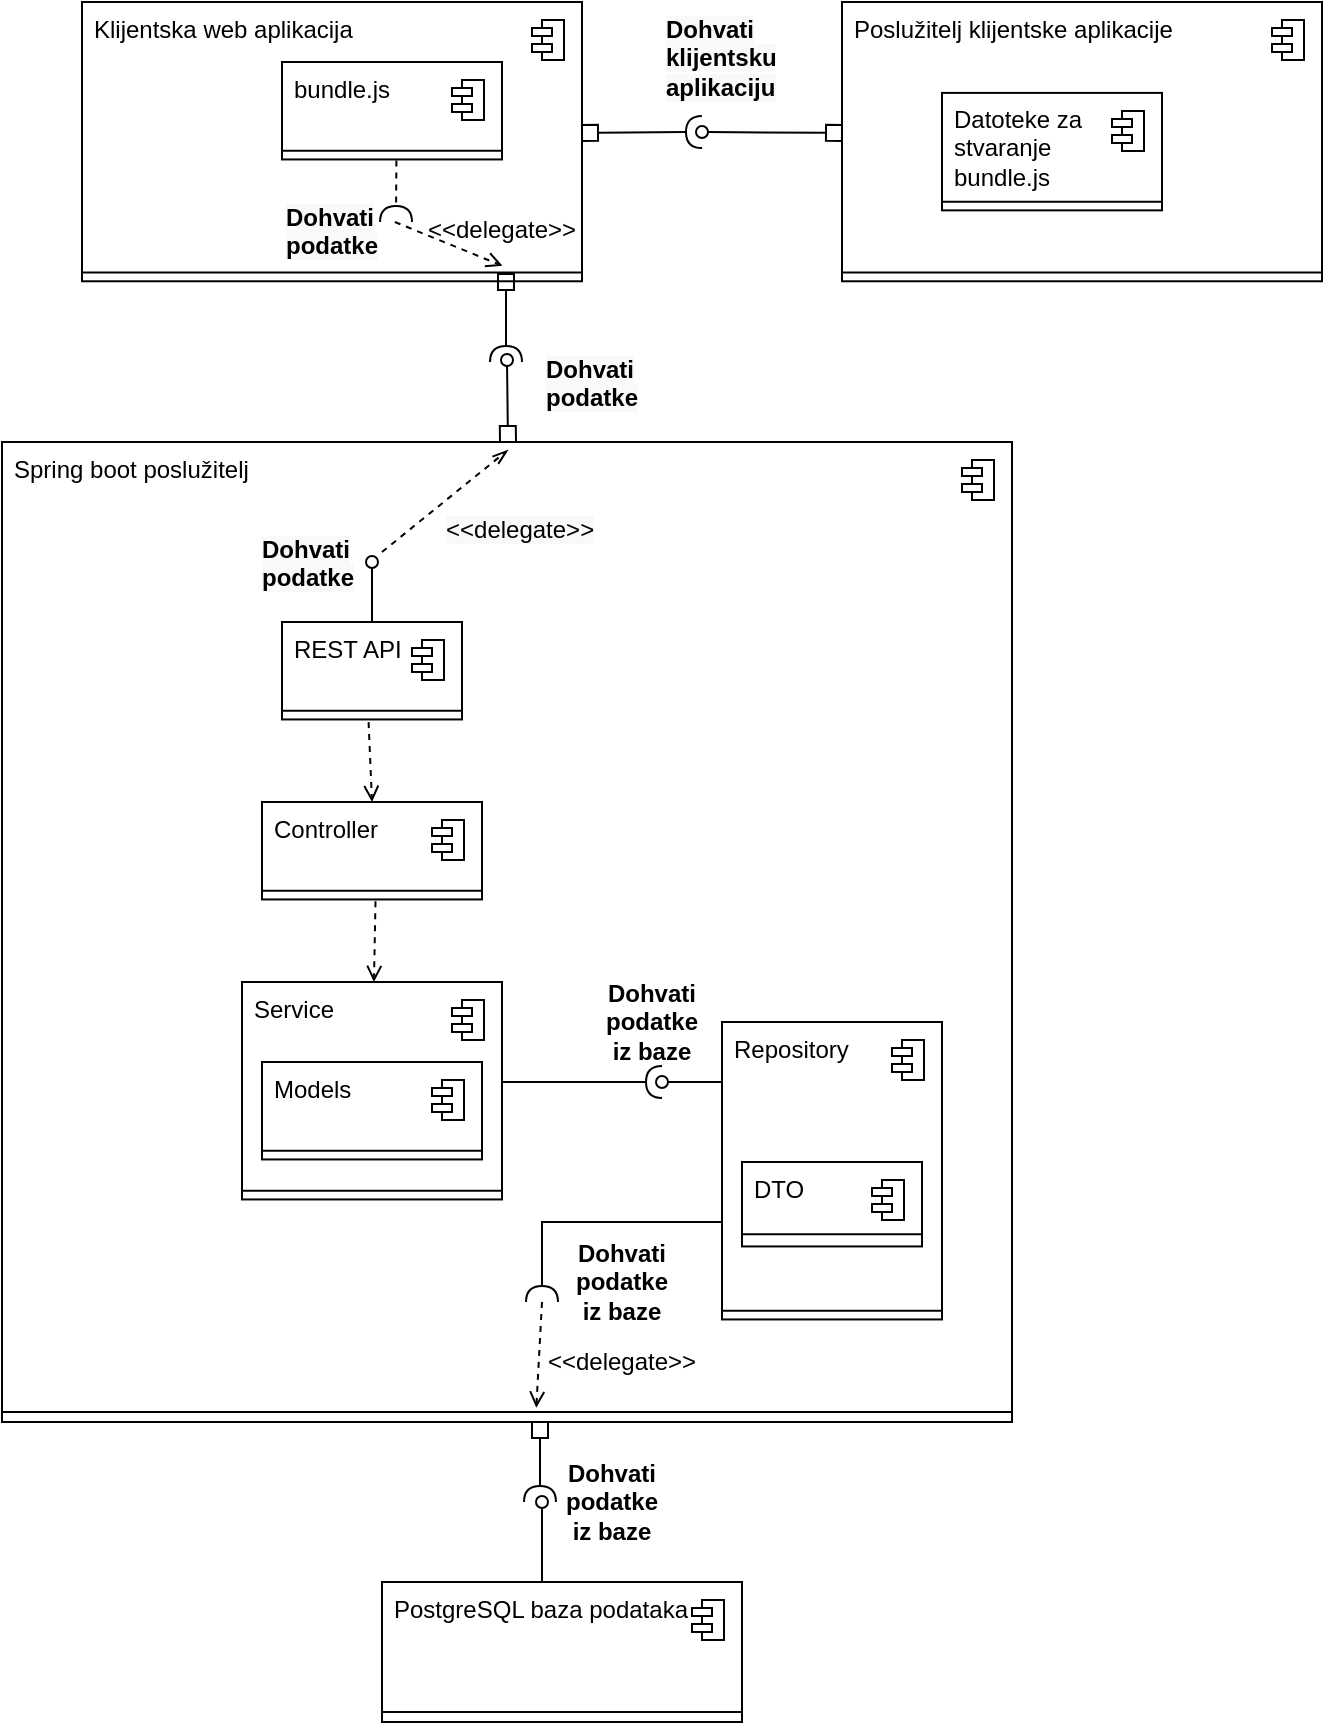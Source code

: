 <mxfile version="13.9.9" type="device"><diagram id="kgpKYQtTHZ0yAKxKKP6v" name="Page-1"><mxGraphModel dx="1278" dy="948" grid="1" gridSize="10" guides="1" tooltips="1" connect="1" arrows="1" fold="1" page="1" pageScale="1" pageWidth="850" pageHeight="1100" math="0" shadow="0"><root><mxCell id="0"/><mxCell id="1" parent="0"/><mxCell id="QJO7xavs6kgAVNa3usLO-1" value="" style="fontStyle=1;align=center;verticalAlign=top;childLayout=stackLayout;horizontal=1;horizontalStack=0;resizeParent=1;resizeParentMax=0;resizeLast=0;marginBottom=0;" parent="1" vertex="1"><mxGeometry x="160" y="270" width="505" height="490" as="geometry"/></mxCell><mxCell id="QJO7xavs6kgAVNa3usLO-2" value="Spring boot poslužitelj" style="html=1;align=left;spacingLeft=4;verticalAlign=top;strokeColor=none;fillColor=none;" parent="QJO7xavs6kgAVNa3usLO-1" vertex="1"><mxGeometry width="505" height="480" as="geometry"/></mxCell><mxCell id="QJO7xavs6kgAVNa3usLO-3" value="" style="shape=module;jettyWidth=10;jettyHeight=4;" parent="QJO7xavs6kgAVNa3usLO-2" vertex="1"><mxGeometry x="1" width="16" height="20" relative="1" as="geometry"><mxPoint x="-25" y="9" as="offset"/></mxGeometry></mxCell><mxCell id="QJO7xavs6kgAVNa3usLO-59" value="&amp;lt;&amp;lt;delegate&amp;gt;&amp;gt;" style="text;html=1;strokeColor=none;fillColor=none;align=center;verticalAlign=middle;whiteSpace=wrap;rounded=0;" parent="QJO7xavs6kgAVNa3usLO-2" vertex="1"><mxGeometry x="290" y="450" width="40" height="20" as="geometry"/></mxCell><mxCell id="QJO7xavs6kgAVNa3usLO-60" value="&lt;b&gt;Dohvati podatke&lt;br&gt;iz baze&lt;br&gt;&lt;/b&gt;" style="text;html=1;strokeColor=none;fillColor=none;align=center;verticalAlign=middle;whiteSpace=wrap;rounded=0;" parent="QJO7xavs6kgAVNa3usLO-2" vertex="1"><mxGeometry x="275" y="410" width="70" height="20" as="geometry"/></mxCell><mxCell id="QJO7xavs6kgAVNa3usLO-50" value="" style="fontStyle=1;align=center;verticalAlign=top;childLayout=stackLayout;horizontal=1;horizontalStack=0;resizeParent=1;resizeParentMax=0;resizeLast=0;marginBottom=0;" parent="QJO7xavs6kgAVNa3usLO-2" vertex="1"><mxGeometry x="360" y="290" width="110" height="148.727" as="geometry"/></mxCell><mxCell id="QJO7xavs6kgAVNa3usLO-51" value="Repository" style="html=1;align=left;spacingLeft=4;verticalAlign=top;strokeColor=none;fillColor=none;" parent="QJO7xavs6kgAVNa3usLO-50" vertex="1"><mxGeometry width="110" height="140" as="geometry"/></mxCell><mxCell id="QJO7xavs6kgAVNa3usLO-52" value="" style="shape=module;jettyWidth=10;jettyHeight=4;" parent="QJO7xavs6kgAVNa3usLO-51" vertex="1"><mxGeometry x="1" width="16" height="20" relative="1" as="geometry"><mxPoint x="-25" y="9" as="offset"/></mxGeometry></mxCell><mxCell id="VKrb5buee2Tb2RM63EIX-29" value="" style="fontStyle=1;align=center;verticalAlign=top;childLayout=stackLayout;horizontal=1;horizontalStack=0;resizeParent=1;resizeParentMax=0;resizeLast=0;marginBottom=0;" vertex="1" parent="QJO7xavs6kgAVNa3usLO-51"><mxGeometry x="10" y="70" width="90" height="42.218" as="geometry"/></mxCell><mxCell id="VKrb5buee2Tb2RM63EIX-30" value="DTO" style="html=1;align=left;spacingLeft=4;verticalAlign=top;strokeColor=none;fillColor=none;" vertex="1" parent="VKrb5buee2Tb2RM63EIX-29"><mxGeometry width="90" height="30" as="geometry"/></mxCell><mxCell id="VKrb5buee2Tb2RM63EIX-31" value="" style="shape=module;jettyWidth=10;jettyHeight=4;" vertex="1" parent="VKrb5buee2Tb2RM63EIX-30"><mxGeometry x="1" width="16" height="20" relative="1" as="geometry"><mxPoint x="-25" y="9" as="offset"/></mxGeometry></mxCell><mxCell id="VKrb5buee2Tb2RM63EIX-32" value="" style="line;strokeWidth=1;fillColor=none;align=left;verticalAlign=middle;spacingTop=-1;spacingLeft=3;spacingRight=3;rotatable=0;labelPosition=right;points=[];portConstraint=eastwest;" vertex="1" parent="VKrb5buee2Tb2RM63EIX-29"><mxGeometry y="30" width="90" height="12.218" as="geometry"/></mxCell><mxCell id="QJO7xavs6kgAVNa3usLO-53" value="" style="line;strokeWidth=1;fillColor=none;align=left;verticalAlign=middle;spacingTop=-1;spacingLeft=3;spacingRight=3;rotatable=0;labelPosition=right;points=[];portConstraint=eastwest;" parent="QJO7xavs6kgAVNa3usLO-50" vertex="1"><mxGeometry y="140" width="110" height="8.727" as="geometry"/></mxCell><mxCell id="QJO7xavs6kgAVNa3usLO-64" style="edgeStyle=orthogonalEdgeStyle;rounded=0;orthogonalLoop=1;jettySize=auto;html=1;startArrow=none;startFill=0;endArrow=halfCircle;endFill=0;strokeWidth=1;" parent="QJO7xavs6kgAVNa3usLO-2" source="QJO7xavs6kgAVNa3usLO-47" edge="1"><mxGeometry relative="1" as="geometry"><mxPoint x="330" y="320" as="targetPoint"/><Array as="points"/></mxGeometry></mxCell><mxCell id="QJO7xavs6kgAVNa3usLO-66" value="Dohvati podatke&lt;br&gt;iz baze" style="text;html=1;strokeColor=none;fillColor=none;align=center;verticalAlign=middle;whiteSpace=wrap;rounded=0;fontStyle=1" parent="QJO7xavs6kgAVNa3usLO-2" vertex="1"><mxGeometry x="290" y="280" width="70" height="20" as="geometry"/></mxCell><mxCell id="QJO7xavs6kgAVNa3usLO-67" style="rounded=0;orthogonalLoop=1;jettySize=auto;html=1;startArrow=none;startFill=0;endArrow=oval;endFill=0;strokeWidth=1;" parent="QJO7xavs6kgAVNa3usLO-2" source="QJO7xavs6kgAVNa3usLO-29" edge="1"><mxGeometry relative="1" as="geometry"><mxPoint x="185" y="60" as="targetPoint"/></mxGeometry></mxCell><mxCell id="QJO7xavs6kgAVNa3usLO-69" value="" style="endArrow=openThin;dashed=1;html=1;strokeWidth=1;endFill=0;" parent="QJO7xavs6kgAVNa3usLO-2" edge="1"><mxGeometry width="50" height="50" relative="1" as="geometry"><mxPoint x="190" y="55" as="sourcePoint"/><mxPoint x="253" y="4" as="targetPoint"/></mxGeometry></mxCell><mxCell id="QJO7xavs6kgAVNa3usLO-70" value="&lt;span style=&quot;color: rgb(0, 0, 0); font-family: helvetica; font-size: 12px; font-style: normal; font-weight: 400; letter-spacing: normal; text-align: center; text-indent: 0px; text-transform: none; word-spacing: 0px; background-color: rgb(248, 249, 250); display: inline; float: none;&quot;&gt;&amp;lt;&amp;lt;delegate&amp;gt;&amp;gt;&lt;/span&gt;" style="text;whiteSpace=wrap;html=1;" parent="QJO7xavs6kgAVNa3usLO-2" vertex="1"><mxGeometry x="220" y="30" width="100" height="30" as="geometry"/></mxCell><mxCell id="QJO7xavs6kgAVNa3usLO-72" style="edgeStyle=none;rounded=0;orthogonalLoop=1;jettySize=auto;html=1;entryX=0.5;entryY=0;entryDx=0;entryDy=0;startArrow=none;startFill=0;endArrow=open;endFill=0;strokeWidth=1;dashed=1;exitX=0.481;exitY=1.027;exitDx=0;exitDy=0;exitPerimeter=0;" parent="QJO7xavs6kgAVNa3usLO-2" source="QJO7xavs6kgAVNa3usLO-28" target="QJO7xavs6kgAVNa3usLO-43" edge="1"><mxGeometry relative="1" as="geometry"/></mxCell><mxCell id="QJO7xavs6kgAVNa3usLO-28" value="" style="fontStyle=1;align=center;verticalAlign=top;childLayout=stackLayout;horizontal=1;horizontalStack=0;resizeParent=1;resizeParentMax=0;resizeLast=0;marginBottom=0;" parent="QJO7xavs6kgAVNa3usLO-2" vertex="1"><mxGeometry x="140" y="90" width="90" height="48.727" as="geometry"/></mxCell><mxCell id="QJO7xavs6kgAVNa3usLO-29" value="REST API" style="html=1;align=left;spacingLeft=4;verticalAlign=top;strokeColor=none;fillColor=none;" parent="QJO7xavs6kgAVNa3usLO-28" vertex="1"><mxGeometry width="90" height="40" as="geometry"/></mxCell><mxCell id="QJO7xavs6kgAVNa3usLO-30" value="" style="shape=module;jettyWidth=10;jettyHeight=4;" parent="QJO7xavs6kgAVNa3usLO-29" vertex="1"><mxGeometry x="1" width="16" height="20" relative="1" as="geometry"><mxPoint x="-25" y="9" as="offset"/></mxGeometry></mxCell><mxCell id="QJO7xavs6kgAVNa3usLO-35" value="" style="line;strokeWidth=1;fillColor=none;align=left;verticalAlign=middle;spacingTop=-1;spacingLeft=3;spacingRight=3;rotatable=0;labelPosition=right;points=[];portConstraint=eastwest;" parent="QJO7xavs6kgAVNa3usLO-28" vertex="1"><mxGeometry y="40" width="90" height="8.727" as="geometry"/></mxCell><mxCell id="QJO7xavs6kgAVNa3usLO-75" value="&lt;span style=&quot;color: rgb(0, 0, 0); font-family: helvetica; font-size: 12px; font-style: normal; font-weight: 700; letter-spacing: normal; text-align: center; text-indent: 0px; text-transform: none; word-spacing: 0px; background-color: rgb(248, 249, 250); display: inline; float: none;&quot;&gt;Dohvati podatke&lt;/span&gt;" style="text;whiteSpace=wrap;html=1;" parent="QJO7xavs6kgAVNa3usLO-2" vertex="1"><mxGeometry x="128" y="40" width="50" height="30" as="geometry"/></mxCell><mxCell id="QJO7xavs6kgAVNa3usLO-77" style="edgeStyle=none;rounded=0;orthogonalLoop=1;jettySize=auto;html=1;dashed=1;startArrow=none;startFill=0;endArrow=open;endFill=0;strokeWidth=1;exitX=0.517;exitY=0.419;exitDx=0;exitDy=0;exitPerimeter=0;" parent="QJO7xavs6kgAVNa3usLO-2" source="QJO7xavs6kgAVNa3usLO-45" target="QJO7xavs6kgAVNa3usLO-47" edge="1"><mxGeometry relative="1" as="geometry"/></mxCell><mxCell id="QJO7xavs6kgAVNa3usLO-42" value="" style="fontStyle=1;align=center;verticalAlign=top;childLayout=stackLayout;horizontal=1;horizontalStack=0;resizeParent=1;resizeParentMax=0;resizeLast=0;marginBottom=0;" parent="QJO7xavs6kgAVNa3usLO-2" vertex="1"><mxGeometry x="130" y="180" width="110" height="48.727" as="geometry"/></mxCell><mxCell id="QJO7xavs6kgAVNa3usLO-43" value="Controller" style="html=1;align=left;spacingLeft=4;verticalAlign=top;strokeColor=none;fillColor=none;" parent="QJO7xavs6kgAVNa3usLO-42" vertex="1"><mxGeometry width="110" height="40" as="geometry"/></mxCell><mxCell id="QJO7xavs6kgAVNa3usLO-44" value="" style="shape=module;jettyWidth=10;jettyHeight=4;" parent="QJO7xavs6kgAVNa3usLO-43" vertex="1"><mxGeometry x="1" width="16" height="20" relative="1" as="geometry"><mxPoint x="-25" y="9" as="offset"/></mxGeometry></mxCell><mxCell id="QJO7xavs6kgAVNa3usLO-45" value="" style="line;strokeWidth=1;fillColor=none;align=left;verticalAlign=middle;spacingTop=-1;spacingLeft=3;spacingRight=3;rotatable=0;labelPosition=right;points=[];portConstraint=eastwest;" parent="QJO7xavs6kgAVNa3usLO-42" vertex="1"><mxGeometry y="40" width="110" height="8.727" as="geometry"/></mxCell><mxCell id="QJO7xavs6kgAVNa3usLO-46" value="" style="fontStyle=1;align=center;verticalAlign=top;childLayout=stackLayout;horizontal=1;horizontalStack=0;resizeParent=1;resizeParentMax=0;resizeLast=0;marginBottom=0;" parent="QJO7xavs6kgAVNa3usLO-2" vertex="1"><mxGeometry x="120" y="270" width="130" height="108.727" as="geometry"/></mxCell><mxCell id="QJO7xavs6kgAVNa3usLO-47" value="Service" style="html=1;align=left;spacingLeft=4;verticalAlign=top;strokeColor=none;fillColor=none;" parent="QJO7xavs6kgAVNa3usLO-46" vertex="1"><mxGeometry width="130" height="100" as="geometry"/></mxCell><mxCell id="QJO7xavs6kgAVNa3usLO-48" value="" style="shape=module;jettyWidth=10;jettyHeight=4;" parent="QJO7xavs6kgAVNa3usLO-47" vertex="1"><mxGeometry x="1" width="16" height="20" relative="1" as="geometry"><mxPoint x="-25" y="9" as="offset"/></mxGeometry></mxCell><mxCell id="VKrb5buee2Tb2RM63EIX-25" value="" style="fontStyle=1;align=center;verticalAlign=top;childLayout=stackLayout;horizontal=1;horizontalStack=0;resizeParent=1;resizeParentMax=0;resizeLast=0;marginBottom=0;" vertex="1" parent="QJO7xavs6kgAVNa3usLO-47"><mxGeometry x="10" y="40" width="110" height="48.727" as="geometry"/></mxCell><mxCell id="VKrb5buee2Tb2RM63EIX-26" value="Models" style="html=1;align=left;spacingLeft=4;verticalAlign=top;strokeColor=none;fillColor=none;" vertex="1" parent="VKrb5buee2Tb2RM63EIX-25"><mxGeometry width="110" height="40" as="geometry"/></mxCell><mxCell id="VKrb5buee2Tb2RM63EIX-27" value="" style="shape=module;jettyWidth=10;jettyHeight=4;" vertex="1" parent="VKrb5buee2Tb2RM63EIX-26"><mxGeometry x="1" width="16" height="20" relative="1" as="geometry"><mxPoint x="-25" y="9" as="offset"/></mxGeometry></mxCell><mxCell id="VKrb5buee2Tb2RM63EIX-28" value="" style="line;strokeWidth=1;fillColor=none;align=left;verticalAlign=middle;spacingTop=-1;spacingLeft=3;spacingRight=3;rotatable=0;labelPosition=right;points=[];portConstraint=eastwest;" vertex="1" parent="VKrb5buee2Tb2RM63EIX-25"><mxGeometry y="40" width="110" height="8.727" as="geometry"/></mxCell><mxCell id="QJO7xavs6kgAVNa3usLO-49" value="" style="line;strokeWidth=1;fillColor=none;align=left;verticalAlign=middle;spacingTop=-1;spacingLeft=3;spacingRight=3;rotatable=0;labelPosition=right;points=[];portConstraint=eastwest;" parent="QJO7xavs6kgAVNa3usLO-46" vertex="1"><mxGeometry y="100" width="130" height="8.727" as="geometry"/></mxCell><mxCell id="QJO7xavs6kgAVNa3usLO-4" value="" style="line;strokeWidth=1;fillColor=none;align=left;verticalAlign=middle;spacingTop=-1;spacingLeft=3;spacingRight=3;rotatable=0;labelPosition=right;points=[];portConstraint=eastwest;" parent="QJO7xavs6kgAVNa3usLO-1" vertex="1"><mxGeometry y="480" width="505" height="10" as="geometry"/></mxCell><mxCell id="QJO7xavs6kgAVNa3usLO-58" value="" style="endArrow=open;dashed=1;html=1;strokeWidth=1;entryX=0.529;entryY=1.006;entryDx=0;entryDy=0;entryPerimeter=0;endFill=0;" parent="QJO7xavs6kgAVNa3usLO-1" target="QJO7xavs6kgAVNa3usLO-2" edge="1"><mxGeometry width="50" height="50" relative="1" as="geometry"><mxPoint x="270" y="430" as="sourcePoint"/><mxPoint x="260" y="490" as="targetPoint"/></mxGeometry></mxCell><mxCell id="QJO7xavs6kgAVNa3usLO-16" value="" style="fontStyle=1;align=center;verticalAlign=top;childLayout=stackLayout;horizontal=1;horizontalStack=0;resizeParent=1;resizeParentMax=0;resizeLast=0;marginBottom=0;" parent="1" vertex="1"><mxGeometry x="350" y="840" width="180" height="70" as="geometry"/></mxCell><mxCell id="QJO7xavs6kgAVNa3usLO-17" value="PostgreSQL baza podataka" style="html=1;align=left;spacingLeft=4;verticalAlign=top;strokeColor=none;fillColor=none;" parent="QJO7xavs6kgAVNa3usLO-16" vertex="1"><mxGeometry width="180" height="60" as="geometry"/></mxCell><mxCell id="QJO7xavs6kgAVNa3usLO-18" value="" style="shape=module;jettyWidth=10;jettyHeight=4;" parent="QJO7xavs6kgAVNa3usLO-17" vertex="1"><mxGeometry x="1" width="16" height="20" relative="1" as="geometry"><mxPoint x="-25" y="9" as="offset"/></mxGeometry></mxCell><mxCell id="QJO7xavs6kgAVNa3usLO-19" value="" style="line;strokeWidth=1;fillColor=none;align=left;verticalAlign=middle;spacingTop=-1;spacingLeft=3;spacingRight=3;rotatable=0;labelPosition=right;points=[];portConstraint=eastwest;" parent="QJO7xavs6kgAVNa3usLO-16" vertex="1"><mxGeometry y="60" width="180" height="10" as="geometry"/></mxCell><mxCell id="QJO7xavs6kgAVNa3usLO-36" value="" style="fontStyle=1;align=center;verticalAlign=top;childLayout=stackLayout;horizontal=1;horizontalStack=0;resizeParent=1;resizeParentMax=0;resizeLast=0;marginBottom=0;" parent="1" vertex="1"><mxGeometry x="200" y="50" width="250" height="139.637" as="geometry"/></mxCell><mxCell id="QJO7xavs6kgAVNa3usLO-37" value="Klijentska web aplikacija" style="html=1;align=left;spacingLeft=4;verticalAlign=top;strokeColor=none;fillColor=none;" parent="QJO7xavs6kgAVNa3usLO-36" vertex="1"><mxGeometry width="250" height="130.91" as="geometry"/></mxCell><mxCell id="QJO7xavs6kgAVNa3usLO-38" value="" style="shape=module;jettyWidth=10;jettyHeight=4;" parent="QJO7xavs6kgAVNa3usLO-37" vertex="1"><mxGeometry x="1" width="16" height="20" relative="1" as="geometry"><mxPoint x="-25" y="9" as="offset"/></mxGeometry></mxCell><mxCell id="VKrb5buee2Tb2RM63EIX-16" style="rounded=0;orthogonalLoop=1;jettySize=auto;html=1;exitX=0.52;exitY=1.059;exitDx=0;exitDy=0;exitPerimeter=0;dashed=1;endArrow=halfCircle;endFill=0;" edge="1" parent="QJO7xavs6kgAVNa3usLO-37" source="VKrb5buee2Tb2RM63EIX-4"><mxGeometry relative="1" as="geometry"><mxPoint x="157" y="110" as="targetPoint"/></mxGeometry></mxCell><mxCell id="VKrb5buee2Tb2RM63EIX-17" value="" style="endArrow=open;dashed=1;html=1;strokeWidth=1;entryX=0.841;entryY=0.117;entryDx=0;entryDy=0;entryPerimeter=0;endFill=0;" edge="1" parent="QJO7xavs6kgAVNa3usLO-37" target="QJO7xavs6kgAVNa3usLO-39"><mxGeometry width="50" height="50" relative="1" as="geometry"><mxPoint x="156.43" y="110" as="sourcePoint"/><mxPoint x="153.575" y="162.88" as="targetPoint"/></mxGeometry></mxCell><mxCell id="VKrb5buee2Tb2RM63EIX-18" value="&amp;lt;&amp;lt;delegate&amp;gt;&amp;gt;" style="text;html=1;strokeColor=none;fillColor=none;align=center;verticalAlign=middle;whiteSpace=wrap;rounded=0;" vertex="1" parent="QJO7xavs6kgAVNa3usLO-37"><mxGeometry x="190" y="104.18" width="40" height="20" as="geometry"/></mxCell><mxCell id="VKrb5buee2Tb2RM63EIX-19" value="&lt;span style=&quot;color: rgb(0, 0, 0); font-family: helvetica; font-size: 12px; font-style: normal; font-weight: 700; letter-spacing: normal; text-align: center; text-indent: 0px; text-transform: none; word-spacing: 0px; background-color: rgb(248, 249, 250); display: inline; float: none;&quot;&gt;Dohvati podatke&lt;/span&gt;" style="text;whiteSpace=wrap;html=1;" vertex="1" parent="QJO7xavs6kgAVNa3usLO-37"><mxGeometry x="100" y="94.18" width="60" height="30" as="geometry"/></mxCell><mxCell id="VKrb5buee2Tb2RM63EIX-1" value="" style="fontStyle=1;align=center;verticalAlign=top;childLayout=stackLayout;horizontal=1;horizontalStack=0;resizeParent=1;resizeParentMax=0;resizeLast=0;marginBottom=0;" vertex="1" parent="QJO7xavs6kgAVNa3usLO-37"><mxGeometry x="100" y="30.0" width="110" height="48.727" as="geometry"/></mxCell><mxCell id="VKrb5buee2Tb2RM63EIX-2" value="bundle.js" style="html=1;align=left;spacingLeft=4;verticalAlign=top;strokeColor=none;fillColor=none;" vertex="1" parent="VKrb5buee2Tb2RM63EIX-1"><mxGeometry width="110" height="40" as="geometry"/></mxCell><mxCell id="VKrb5buee2Tb2RM63EIX-3" value="" style="shape=module;jettyWidth=10;jettyHeight=4;" vertex="1" parent="VKrb5buee2Tb2RM63EIX-2"><mxGeometry x="1" width="16" height="20" relative="1" as="geometry"><mxPoint x="-25" y="9" as="offset"/></mxGeometry></mxCell><mxCell id="VKrb5buee2Tb2RM63EIX-4" value="" style="line;strokeWidth=1;fillColor=none;align=left;verticalAlign=middle;spacingTop=-1;spacingLeft=3;spacingRight=3;rotatable=0;labelPosition=right;points=[];portConstraint=eastwest;" vertex="1" parent="VKrb5buee2Tb2RM63EIX-1"><mxGeometry y="40" width="110" height="8.727" as="geometry"/></mxCell><mxCell id="QJO7xavs6kgAVNa3usLO-39" value="" style="line;strokeWidth=1;fillColor=none;align=left;verticalAlign=middle;spacingTop=-1;spacingLeft=3;spacingRight=3;rotatable=0;labelPosition=right;points=[];portConstraint=eastwest;" parent="QJO7xavs6kgAVNa3usLO-36" vertex="1"><mxGeometry y="130.91" width="250" height="8.727" as="geometry"/></mxCell><mxCell id="QJO7xavs6kgAVNa3usLO-54" style="edgeStyle=orthogonalEdgeStyle;rounded=0;orthogonalLoop=1;jettySize=auto;html=1;endArrow=oval;endFill=0;strokeWidth=1;" parent="1" edge="1"><mxGeometry relative="1" as="geometry"><mxPoint x="430" y="800" as="targetPoint"/><mxPoint x="430" y="840" as="sourcePoint"/><Array as="points"><mxPoint x="430" y="840"/></Array></mxGeometry></mxCell><mxCell id="QJO7xavs6kgAVNa3usLO-55" style="edgeStyle=orthogonalEdgeStyle;rounded=0;orthogonalLoop=1;jettySize=auto;html=1;endArrow=halfCircle;endFill=0;strokeWidth=1;startArrow=box;startFill=0;" parent="1" edge="1"><mxGeometry relative="1" as="geometry"><mxPoint x="429" y="800" as="targetPoint"/><mxPoint x="429" y="760" as="sourcePoint"/><Array as="points"><mxPoint x="429" y="760"/><mxPoint x="429" y="760"/></Array></mxGeometry></mxCell><mxCell id="QJO7xavs6kgAVNa3usLO-56" style="edgeStyle=orthogonalEdgeStyle;rounded=0;orthogonalLoop=1;jettySize=auto;html=1;startArrow=none;startFill=0;endArrow=halfCircle;endFill=0;strokeWidth=1;" parent="1" source="QJO7xavs6kgAVNa3usLO-51" edge="1"><mxGeometry relative="1" as="geometry"><mxPoint x="430" y="700" as="targetPoint"/><Array as="points"><mxPoint x="430" y="660"/></Array></mxGeometry></mxCell><mxCell id="QJO7xavs6kgAVNa3usLO-62" value="&lt;b&gt;Dohvati podatke&lt;br&gt;iz baze&lt;br&gt;&lt;/b&gt;" style="text;html=1;strokeColor=none;fillColor=none;align=center;verticalAlign=middle;whiteSpace=wrap;rounded=0;" parent="1" vertex="1"><mxGeometry x="430" y="790" width="70" height="20" as="geometry"/></mxCell><mxCell id="QJO7xavs6kgAVNa3usLO-65" style="rounded=0;orthogonalLoop=1;jettySize=auto;html=1;startArrow=none;startFill=0;endArrow=oval;endFill=0;strokeWidth=1;" parent="1" edge="1"><mxGeometry relative="1" as="geometry"><mxPoint x="490" y="590" as="targetPoint"/><mxPoint x="520" y="590" as="sourcePoint"/></mxGeometry></mxCell><mxCell id="QJO7xavs6kgAVNa3usLO-71" style="edgeStyle=none;rounded=0;orthogonalLoop=1;jettySize=auto;html=1;startArrow=box;startFill=0;endArrow=halfCircle;endFill=0;strokeWidth=1;" parent="1" edge="1"><mxGeometry relative="1" as="geometry"><mxPoint x="412" y="230" as="targetPoint"/><mxPoint x="412" y="186" as="sourcePoint"/></mxGeometry></mxCell><mxCell id="QJO7xavs6kgAVNa3usLO-68" style="edgeStyle=none;orthogonalLoop=1;jettySize=auto;html=1;startArrow=box;startFill=0;endArrow=oval;endFill=0;strokeWidth=1;rounded=0;" parent="1" edge="1"><mxGeometry relative="1" as="geometry"><mxPoint x="412.5" y="229" as="targetPoint"/><mxPoint x="413" y="270" as="sourcePoint"/></mxGeometry></mxCell><mxCell id="QJO7xavs6kgAVNa3usLO-74" value="&lt;span style=&quot;color: rgb(0 , 0 , 0) ; font-family: &amp;#34;helvetica&amp;#34; ; font-size: 12px ; font-style: normal ; font-weight: 700 ; letter-spacing: normal ; text-align: center ; text-indent: 0px ; text-transform: none ; word-spacing: 0px ; background-color: rgb(248 , 249 , 250) ; display: inline ; float: none&quot;&gt;Dohvati klijentsku aplikaciju&lt;br&gt;&lt;/span&gt;" style="text;whiteSpace=wrap;html=1;" parent="1" vertex="1"><mxGeometry x="490" y="50" width="60" height="30" as="geometry"/></mxCell><mxCell id="VKrb5buee2Tb2RM63EIX-5" value="" style="fontStyle=1;align=center;verticalAlign=top;childLayout=stackLayout;horizontal=1;horizontalStack=0;resizeParent=1;resizeParentMax=0;resizeLast=0;marginBottom=0;" vertex="1" parent="1"><mxGeometry x="580" y="50" width="240" height="139.637" as="geometry"/></mxCell><mxCell id="VKrb5buee2Tb2RM63EIX-6" value="Poslužitelj klijentske aplikacije" style="html=1;align=left;spacingLeft=4;verticalAlign=top;strokeColor=none;fillColor=none;" vertex="1" parent="VKrb5buee2Tb2RM63EIX-5"><mxGeometry width="240" height="130.91" as="geometry"/></mxCell><mxCell id="VKrb5buee2Tb2RM63EIX-7" value="" style="shape=module;jettyWidth=10;jettyHeight=4;" vertex="1" parent="VKrb5buee2Tb2RM63EIX-6"><mxGeometry x="1" width="16" height="20" relative="1" as="geometry"><mxPoint x="-25" y="9" as="offset"/></mxGeometry></mxCell><mxCell id="VKrb5buee2Tb2RM63EIX-21" value="" style="fontStyle=1;align=center;verticalAlign=top;childLayout=stackLayout;horizontal=1;horizontalStack=0;resizeParent=1;resizeParentMax=0;resizeLast=0;marginBottom=0;" vertex="1" parent="VKrb5buee2Tb2RM63EIX-6"><mxGeometry x="50" y="45.45" width="110" height="58.727" as="geometry"/></mxCell><mxCell id="VKrb5buee2Tb2RM63EIX-22" value="Datoteke za &lt;br&gt;stvaranje &lt;br&gt;bundle.js" style="html=1;align=left;spacingLeft=4;verticalAlign=top;strokeColor=none;fillColor=none;" vertex="1" parent="VKrb5buee2Tb2RM63EIX-21"><mxGeometry width="110" height="50" as="geometry"/></mxCell><mxCell id="VKrb5buee2Tb2RM63EIX-23" value="" style="shape=module;jettyWidth=10;jettyHeight=4;" vertex="1" parent="VKrb5buee2Tb2RM63EIX-22"><mxGeometry x="1" width="16" height="20" relative="1" as="geometry"><mxPoint x="-25" y="9" as="offset"/></mxGeometry></mxCell><mxCell id="VKrb5buee2Tb2RM63EIX-24" value="" style="line;strokeWidth=1;fillColor=none;align=left;verticalAlign=middle;spacingTop=-1;spacingLeft=3;spacingRight=3;rotatable=0;labelPosition=right;points=[];portConstraint=eastwest;" vertex="1" parent="VKrb5buee2Tb2RM63EIX-21"><mxGeometry y="50" width="110" height="8.727" as="geometry"/></mxCell><mxCell id="VKrb5buee2Tb2RM63EIX-12" value="" style="line;strokeWidth=1;fillColor=none;align=left;verticalAlign=middle;spacingTop=-1;spacingLeft=3;spacingRight=3;rotatable=0;labelPosition=right;points=[];portConstraint=eastwest;" vertex="1" parent="VKrb5buee2Tb2RM63EIX-5"><mxGeometry y="130.91" width="240" height="8.727" as="geometry"/></mxCell><mxCell id="VKrb5buee2Tb2RM63EIX-13" style="edgeStyle=none;rounded=0;orthogonalLoop=1;jettySize=auto;html=1;startArrow=box;startFill=0;endArrow=halfCircle;endFill=0;strokeWidth=1;exitX=1;exitY=0.5;exitDx=0;exitDy=0;" edge="1" parent="1" source="QJO7xavs6kgAVNa3usLO-37"><mxGeometry relative="1" as="geometry"><mxPoint x="510" y="115" as="targetPoint"/><mxPoint x="530" y="77.82" as="sourcePoint"/></mxGeometry></mxCell><mxCell id="VKrb5buee2Tb2RM63EIX-14" style="edgeStyle=none;orthogonalLoop=1;jettySize=auto;html=1;startArrow=box;startFill=0;endArrow=oval;endFill=0;strokeWidth=1;rounded=0;exitX=0;exitY=0.5;exitDx=0;exitDy=0;" edge="1" parent="1" source="VKrb5buee2Tb2RM63EIX-6"><mxGeometry relative="1" as="geometry"><mxPoint x="510" y="115" as="targetPoint"/><mxPoint x="531" y="161.82" as="sourcePoint"/></mxGeometry></mxCell><mxCell id="VKrb5buee2Tb2RM63EIX-15" value="&lt;span style=&quot;color: rgb(0, 0, 0); font-family: helvetica; font-size: 12px; font-style: normal; font-weight: 700; letter-spacing: normal; text-align: center; text-indent: 0px; text-transform: none; word-spacing: 0px; background-color: rgb(248, 249, 250); display: inline; float: none;&quot;&gt;Dohvati podatke&lt;/span&gt;" style="text;whiteSpace=wrap;html=1;" vertex="1" parent="1"><mxGeometry x="430" y="220" width="60" height="30" as="geometry"/></mxCell></root></mxGraphModel></diagram></mxfile>
